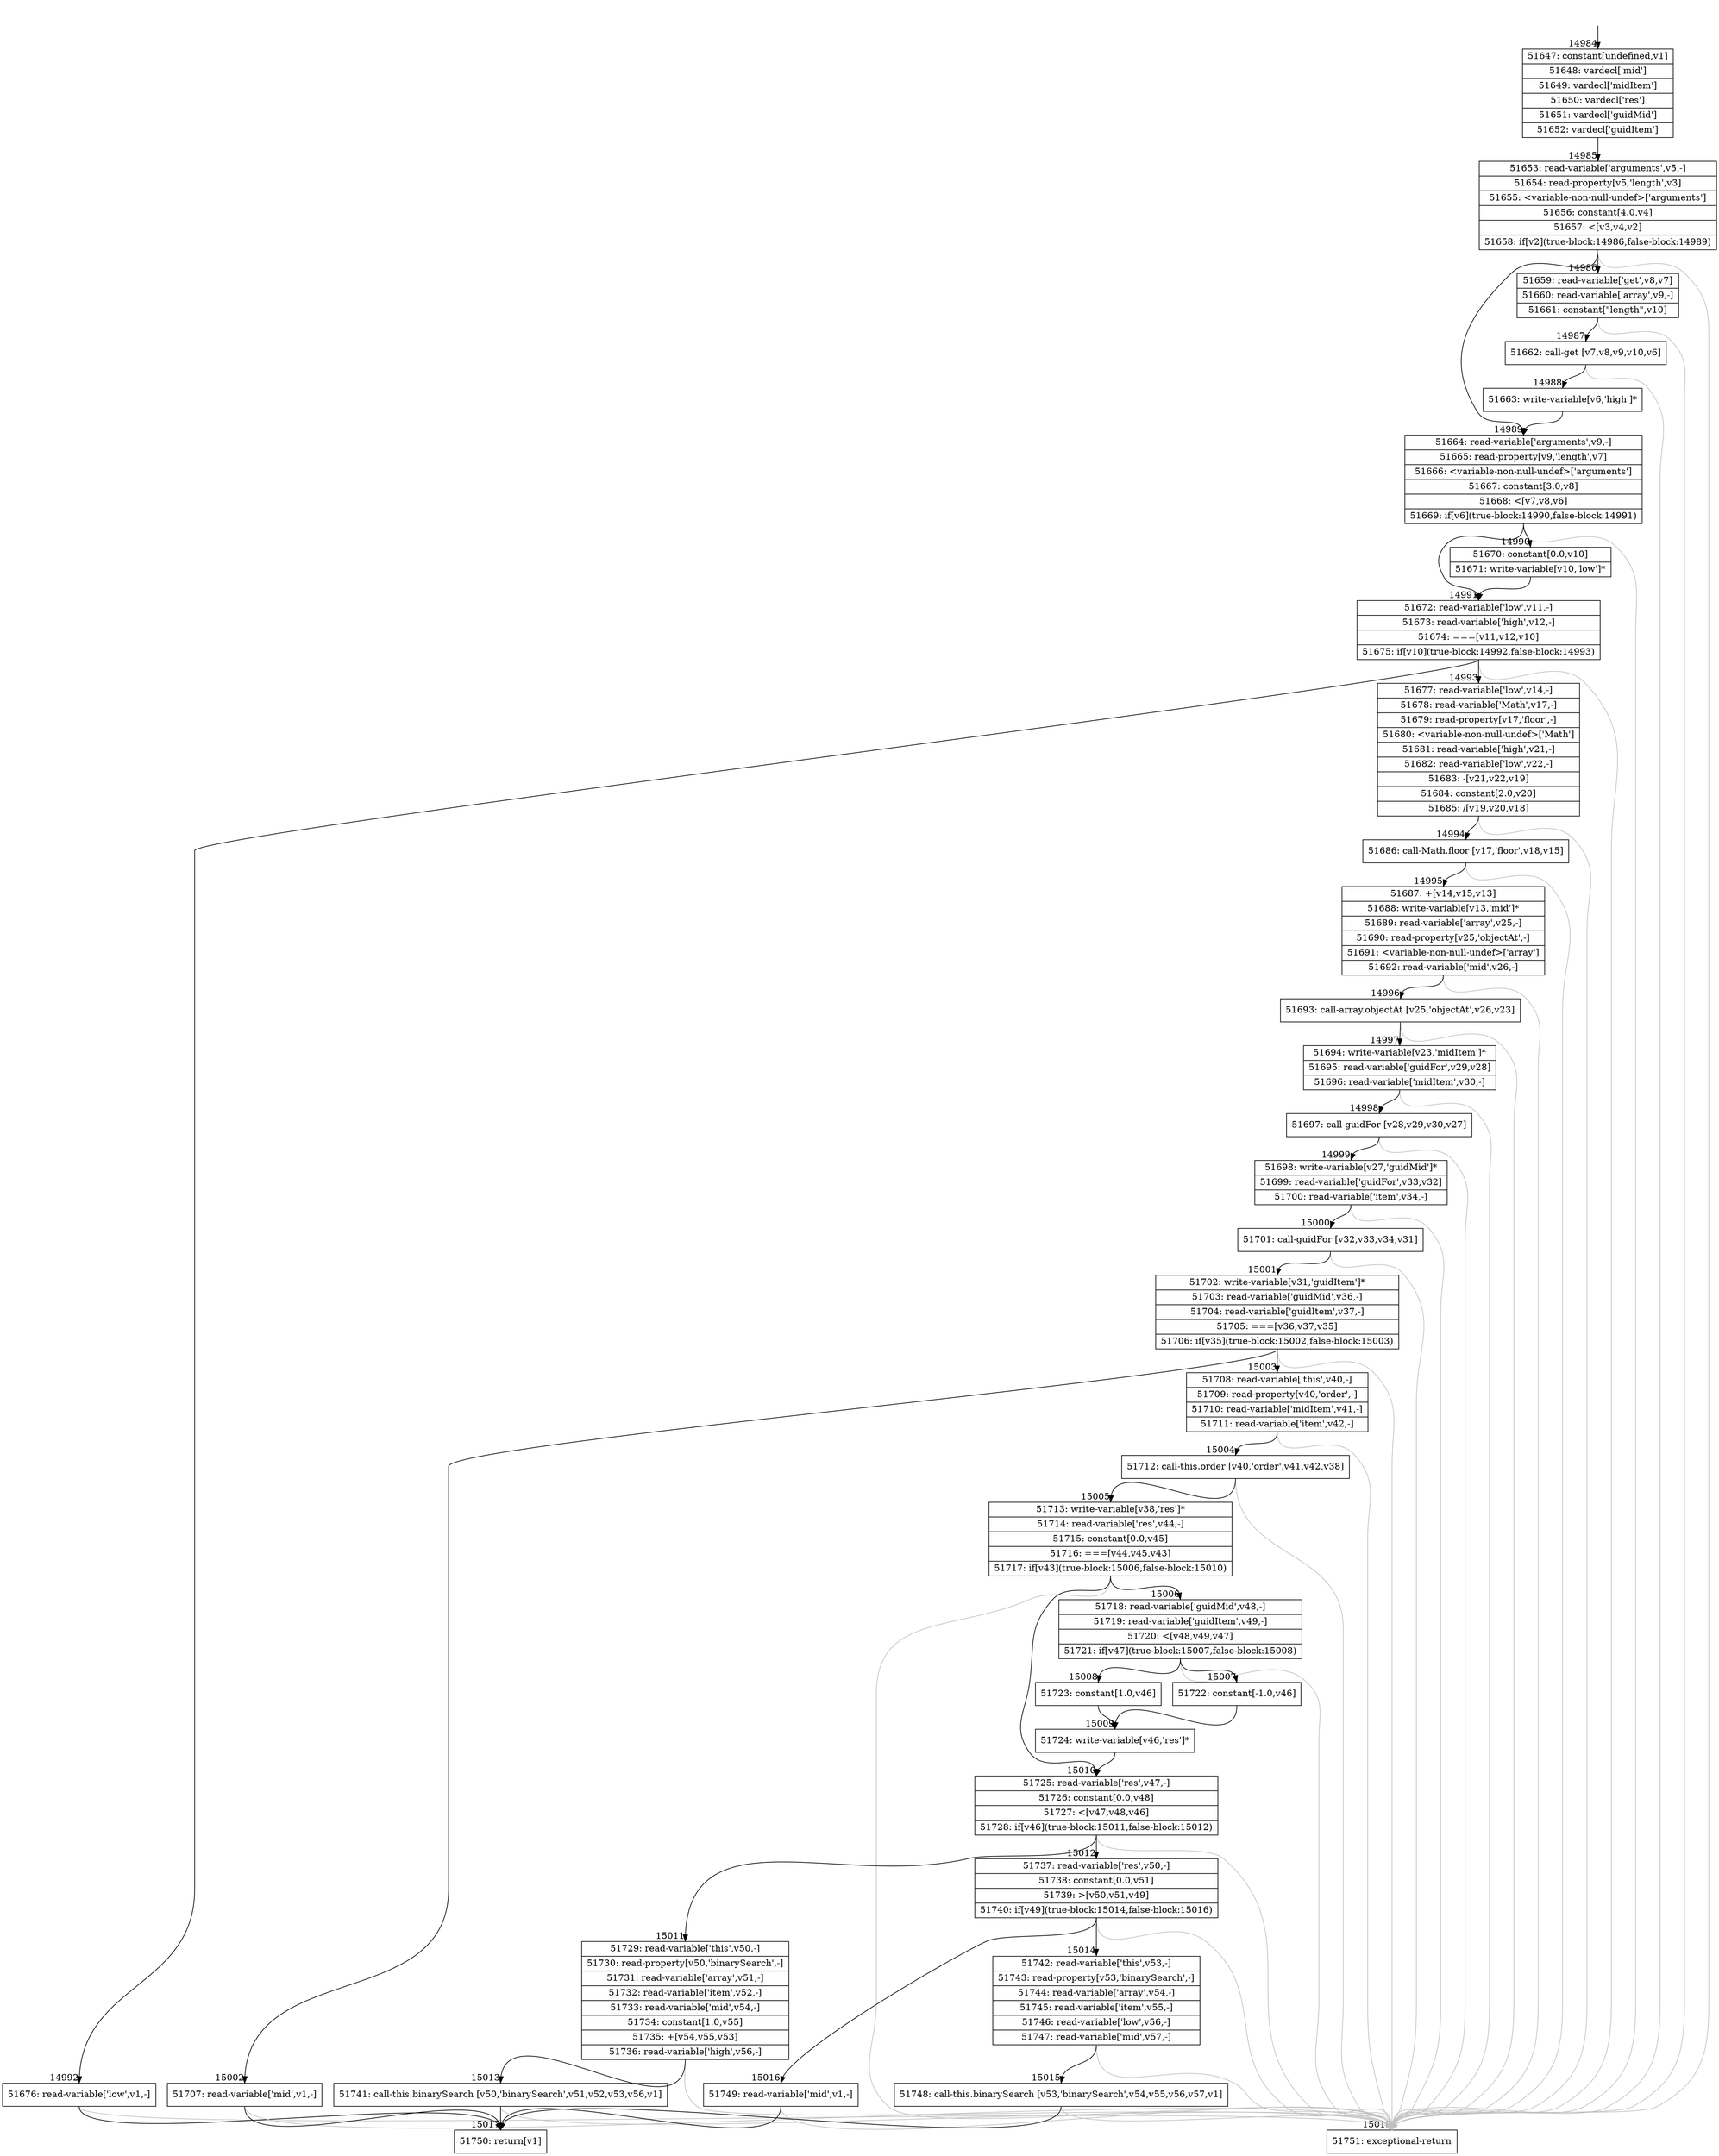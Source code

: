 digraph {
rankdir="TD"
BB_entry1263[shape=none,label=""];
BB_entry1263 -> BB14984 [tailport=s, headport=n, headlabel="    14984"]
BB14984 [shape=record label="{51647: constant[undefined,v1]|51648: vardecl['mid']|51649: vardecl['midItem']|51650: vardecl['res']|51651: vardecl['guidMid']|51652: vardecl['guidItem']}" ] 
BB14984 -> BB14985 [tailport=s, headport=n, headlabel="      14985"]
BB14985 [shape=record label="{51653: read-variable['arguments',v5,-]|51654: read-property[v5,'length',v3]|51655: \<variable-non-null-undef\>['arguments']|51656: constant[4.0,v4]|51657: \<[v3,v4,v2]|51658: if[v2](true-block:14986,false-block:14989)}" ] 
BB14985 -> BB14986 [tailport=s, headport=n, headlabel="      14986"]
BB14985 -> BB14989 [tailport=s, headport=n, headlabel="      14989"]
BB14985 -> BB15018 [tailport=s, headport=n, color=gray, headlabel="      15018"]
BB14986 [shape=record label="{51659: read-variable['get',v8,v7]|51660: read-variable['array',v9,-]|51661: constant[\"length\",v10]}" ] 
BB14986 -> BB14987 [tailport=s, headport=n, headlabel="      14987"]
BB14986 -> BB15018 [tailport=s, headport=n, color=gray]
BB14987 [shape=record label="{51662: call-get [v7,v8,v9,v10,v6]}" ] 
BB14987 -> BB14988 [tailport=s, headport=n, headlabel="      14988"]
BB14987 -> BB15018 [tailport=s, headport=n, color=gray]
BB14988 [shape=record label="{51663: write-variable[v6,'high']*}" ] 
BB14988 -> BB14989 [tailport=s, headport=n]
BB14989 [shape=record label="{51664: read-variable['arguments',v9,-]|51665: read-property[v9,'length',v7]|51666: \<variable-non-null-undef\>['arguments']|51667: constant[3.0,v8]|51668: \<[v7,v8,v6]|51669: if[v6](true-block:14990,false-block:14991)}" ] 
BB14989 -> BB14990 [tailport=s, headport=n, headlabel="      14990"]
BB14989 -> BB14991 [tailport=s, headport=n, headlabel="      14991"]
BB14989 -> BB15018 [tailport=s, headport=n, color=gray]
BB14990 [shape=record label="{51670: constant[0.0,v10]|51671: write-variable[v10,'low']*}" ] 
BB14990 -> BB14991 [tailport=s, headport=n]
BB14991 [shape=record label="{51672: read-variable['low',v11,-]|51673: read-variable['high',v12,-]|51674: ===[v11,v12,v10]|51675: if[v10](true-block:14992,false-block:14993)}" ] 
BB14991 -> BB14992 [tailport=s, headport=n, headlabel="      14992"]
BB14991 -> BB14993 [tailport=s, headport=n, headlabel="      14993"]
BB14991 -> BB15018 [tailport=s, headport=n, color=gray]
BB14992 [shape=record label="{51676: read-variable['low',v1,-]}" ] 
BB14992 -> BB15017 [tailport=s, headport=n, headlabel="      15017"]
BB14992 -> BB15018 [tailport=s, headport=n, color=gray]
BB14993 [shape=record label="{51677: read-variable['low',v14,-]|51678: read-variable['Math',v17,-]|51679: read-property[v17,'floor',-]|51680: \<variable-non-null-undef\>['Math']|51681: read-variable['high',v21,-]|51682: read-variable['low',v22,-]|51683: -[v21,v22,v19]|51684: constant[2.0,v20]|51685: /[v19,v20,v18]}" ] 
BB14993 -> BB14994 [tailport=s, headport=n, headlabel="      14994"]
BB14993 -> BB15018 [tailport=s, headport=n, color=gray]
BB14994 [shape=record label="{51686: call-Math.floor [v17,'floor',v18,v15]}" ] 
BB14994 -> BB14995 [tailport=s, headport=n, headlabel="      14995"]
BB14994 -> BB15018 [tailport=s, headport=n, color=gray]
BB14995 [shape=record label="{51687: +[v14,v15,v13]|51688: write-variable[v13,'mid']*|51689: read-variable['array',v25,-]|51690: read-property[v25,'objectAt',-]|51691: \<variable-non-null-undef\>['array']|51692: read-variable['mid',v26,-]}" ] 
BB14995 -> BB14996 [tailport=s, headport=n, headlabel="      14996"]
BB14995 -> BB15018 [tailport=s, headport=n, color=gray]
BB14996 [shape=record label="{51693: call-array.objectAt [v25,'objectAt',v26,v23]}" ] 
BB14996 -> BB14997 [tailport=s, headport=n, headlabel="      14997"]
BB14996 -> BB15018 [tailport=s, headport=n, color=gray]
BB14997 [shape=record label="{51694: write-variable[v23,'midItem']*|51695: read-variable['guidFor',v29,v28]|51696: read-variable['midItem',v30,-]}" ] 
BB14997 -> BB14998 [tailport=s, headport=n, headlabel="      14998"]
BB14997 -> BB15018 [tailport=s, headport=n, color=gray]
BB14998 [shape=record label="{51697: call-guidFor [v28,v29,v30,v27]}" ] 
BB14998 -> BB14999 [tailport=s, headport=n, headlabel="      14999"]
BB14998 -> BB15018 [tailport=s, headport=n, color=gray]
BB14999 [shape=record label="{51698: write-variable[v27,'guidMid']*|51699: read-variable['guidFor',v33,v32]|51700: read-variable['item',v34,-]}" ] 
BB14999 -> BB15000 [tailport=s, headport=n, headlabel="      15000"]
BB14999 -> BB15018 [tailport=s, headport=n, color=gray]
BB15000 [shape=record label="{51701: call-guidFor [v32,v33,v34,v31]}" ] 
BB15000 -> BB15001 [tailport=s, headport=n, headlabel="      15001"]
BB15000 -> BB15018 [tailport=s, headport=n, color=gray]
BB15001 [shape=record label="{51702: write-variable[v31,'guidItem']*|51703: read-variable['guidMid',v36,-]|51704: read-variable['guidItem',v37,-]|51705: ===[v36,v37,v35]|51706: if[v35](true-block:15002,false-block:15003)}" ] 
BB15001 -> BB15002 [tailport=s, headport=n, headlabel="      15002"]
BB15001 -> BB15003 [tailport=s, headport=n, headlabel="      15003"]
BB15001 -> BB15018 [tailport=s, headport=n, color=gray]
BB15002 [shape=record label="{51707: read-variable['mid',v1,-]}" ] 
BB15002 -> BB15017 [tailport=s, headport=n]
BB15002 -> BB15018 [tailport=s, headport=n, color=gray]
BB15003 [shape=record label="{51708: read-variable['this',v40,-]|51709: read-property[v40,'order',-]|51710: read-variable['midItem',v41,-]|51711: read-variable['item',v42,-]}" ] 
BB15003 -> BB15004 [tailport=s, headport=n, headlabel="      15004"]
BB15003 -> BB15018 [tailport=s, headport=n, color=gray]
BB15004 [shape=record label="{51712: call-this.order [v40,'order',v41,v42,v38]}" ] 
BB15004 -> BB15005 [tailport=s, headport=n, headlabel="      15005"]
BB15004 -> BB15018 [tailport=s, headport=n, color=gray]
BB15005 [shape=record label="{51713: write-variable[v38,'res']*|51714: read-variable['res',v44,-]|51715: constant[0.0,v45]|51716: ===[v44,v45,v43]|51717: if[v43](true-block:15006,false-block:15010)}" ] 
BB15005 -> BB15006 [tailport=s, headport=n, headlabel="      15006"]
BB15005 -> BB15010 [tailport=s, headport=n, headlabel="      15010"]
BB15005 -> BB15018 [tailport=s, headport=n, color=gray]
BB15006 [shape=record label="{51718: read-variable['guidMid',v48,-]|51719: read-variable['guidItem',v49,-]|51720: \<[v48,v49,v47]|51721: if[v47](true-block:15007,false-block:15008)}" ] 
BB15006 -> BB15007 [tailport=s, headport=n, headlabel="      15007"]
BB15006 -> BB15008 [tailport=s, headport=n, headlabel="      15008"]
BB15006 -> BB15018 [tailport=s, headport=n, color=gray]
BB15007 [shape=record label="{51722: constant[-1.0,v46]}" ] 
BB15007 -> BB15009 [tailport=s, headport=n, headlabel="      15009"]
BB15008 [shape=record label="{51723: constant[1.0,v46]}" ] 
BB15008 -> BB15009 [tailport=s, headport=n]
BB15009 [shape=record label="{51724: write-variable[v46,'res']*}" ] 
BB15009 -> BB15010 [tailport=s, headport=n]
BB15010 [shape=record label="{51725: read-variable['res',v47,-]|51726: constant[0.0,v48]|51727: \<[v47,v48,v46]|51728: if[v46](true-block:15011,false-block:15012)}" ] 
BB15010 -> BB15011 [tailport=s, headport=n, headlabel="      15011"]
BB15010 -> BB15012 [tailport=s, headport=n, headlabel="      15012"]
BB15010 -> BB15018 [tailport=s, headport=n, color=gray]
BB15011 [shape=record label="{51729: read-variable['this',v50,-]|51730: read-property[v50,'binarySearch',-]|51731: read-variable['array',v51,-]|51732: read-variable['item',v52,-]|51733: read-variable['mid',v54,-]|51734: constant[1.0,v55]|51735: +[v54,v55,v53]|51736: read-variable['high',v56,-]}" ] 
BB15011 -> BB15013 [tailport=s, headport=n, headlabel="      15013"]
BB15011 -> BB15018 [tailport=s, headport=n, color=gray]
BB15012 [shape=record label="{51737: read-variable['res',v50,-]|51738: constant[0.0,v51]|51739: \>[v50,v51,v49]|51740: if[v49](true-block:15014,false-block:15016)}" ] 
BB15012 -> BB15014 [tailport=s, headport=n, headlabel="      15014"]
BB15012 -> BB15016 [tailport=s, headport=n, headlabel="      15016"]
BB15012 -> BB15018 [tailport=s, headport=n, color=gray]
BB15013 [shape=record label="{51741: call-this.binarySearch [v50,'binarySearch',v51,v52,v53,v56,v1]}" ] 
BB15013 -> BB15017 [tailport=s, headport=n]
BB15013 -> BB15018 [tailport=s, headport=n, color=gray]
BB15014 [shape=record label="{51742: read-variable['this',v53,-]|51743: read-property[v53,'binarySearch',-]|51744: read-variable['array',v54,-]|51745: read-variable['item',v55,-]|51746: read-variable['low',v56,-]|51747: read-variable['mid',v57,-]}" ] 
BB15014 -> BB15015 [tailport=s, headport=n, headlabel="      15015"]
BB15014 -> BB15018 [tailport=s, headport=n, color=gray]
BB15015 [shape=record label="{51748: call-this.binarySearch [v53,'binarySearch',v54,v55,v56,v57,v1]}" ] 
BB15015 -> BB15017 [tailport=s, headport=n]
BB15015 -> BB15018 [tailport=s, headport=n, color=gray]
BB15016 [shape=record label="{51749: read-variable['mid',v1,-]}" ] 
BB15016 -> BB15017 [tailport=s, headport=n]
BB15016 -> BB15018 [tailport=s, headport=n, color=gray]
BB15017 [shape=record label="{51750: return[v1]}" ] 
BB15018 [shape=record label="{51751: exceptional-return}" ] 
//#$~ 27654
}
